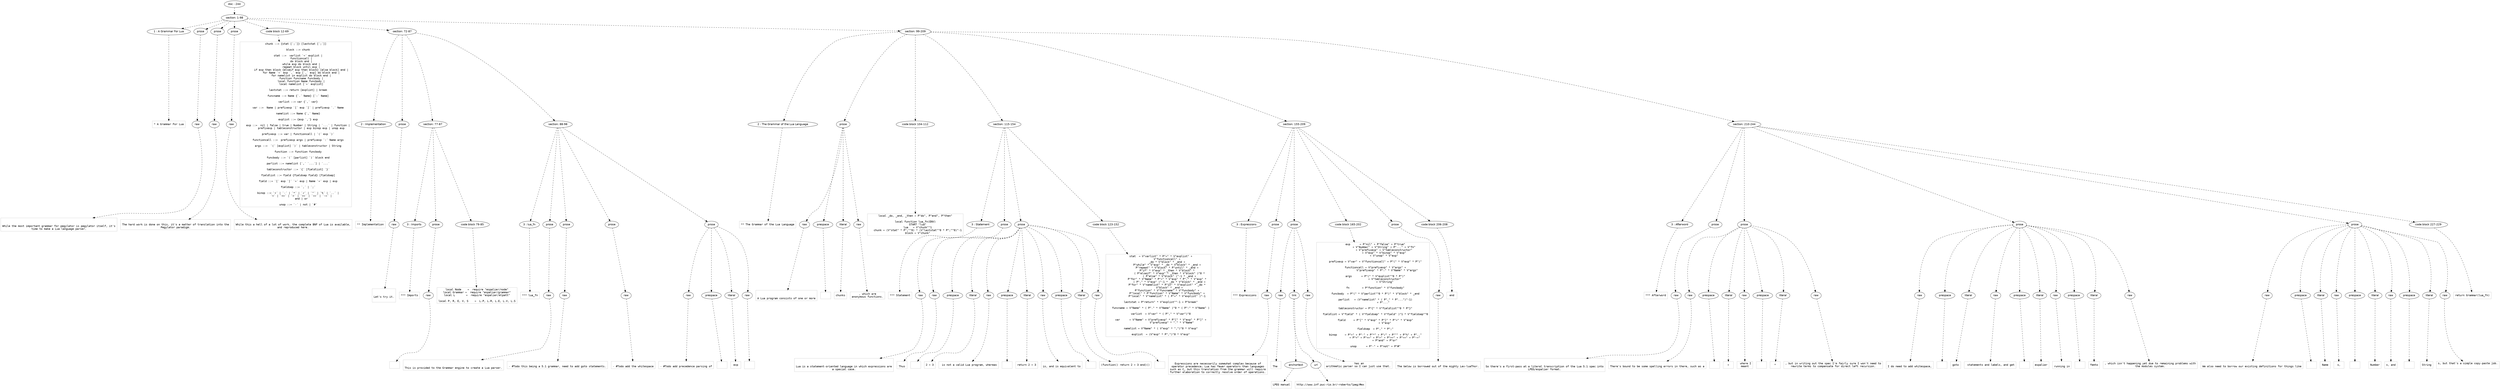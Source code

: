 digraph lpegNode {

node [fontname=Helvetica]
edge [style=dashed]

doc_0 [label="doc - 244"]


doc_0 -> { section_1}
{rank=same; section_1}

section_1 [label="section: 1-98"]


// END RANK doc_0

section_1 -> { header_2 prose_3 prose_4 prose_5 codeblock_6 section_7 section_8}
{rank=same; header_2 prose_3 prose_4 prose_5 codeblock_6 section_7 section_8}

header_2 [label="1 : A Grammar For Lua"]

prose_3 [label="prose"]

prose_4 [label="prose"]

prose_5 [label="prose"]

codeblock_6 [label="code block 12-69"]

section_7 [label="section: 72-87"]

section_8 [label="section: 99-209"]


// END RANK section_1

header_2 -> leaf_9
leaf_9  [color=Gray,shape=rectangle,fontname=Inconsolata,label="* A Grammar For Lua"]
// END RANK header_2

prose_3 -> { raw_10}
{rank=same; raw_10}

raw_10 [label="raw"]


// END RANK prose_3

raw_10 -> leaf_11
leaf_11  [color=Gray,shape=rectangle,fontname=Inconsolata,label="

While the most important grammar for pegylator is pegylator itself, it's
time to make a Lua language parser.
"]
// END RANK raw_10

prose_4 -> { raw_12}
{rank=same; raw_12}

raw_12 [label="raw"]


// END RANK prose_4

raw_12 -> leaf_13
leaf_13  [color=Gray,shape=rectangle,fontname=Inconsolata,label="
The hard work is done on this, it's a matter of translation into the
Pegylator paradigm.
"]
// END RANK raw_12

prose_5 -> { raw_14}
{rank=same; raw_14}

raw_14 [label="raw"]


// END RANK prose_5

raw_14 -> leaf_15
leaf_15  [color=Gray,shape=rectangle,fontname=Inconsolata,label="
While this a hell of a lot of work, the complete BNF of Lua is available,
and reproduced here.
"]
// END RANK raw_14

codeblock_6 -> leaf_16
leaf_16  [color=Gray,shape=rectangle,fontname=Inconsolata,label="chunk ::= {stat [`;´]} [laststat [`;´]]

   block ::= chunk

   stat ::=  varlist `=´ explist |
       functioncall |
       do block end |
       while exp do block end |
       repeat block until exp |
       if exp then block {elseif exp then block} [else block] end |
       for Name `=´ exp `,´ exp [`,´ exp] do block end |
       for namelist in explist do block end |
       function funcname funcbody |
       local function Name funcbody |
       local namelist [`=´ explist]

   laststat ::= return [explist] | break

   funcname ::= Name {`.´ Name} [`:´ Name]

   varlist ::= var {`,´ var}

   var ::=  Name | prefixexp `[´ exp `]´ | prefixexp `.´ Name

   namelist ::= Name {`,´ Name}

   explist ::= {exp `,´} exp

   exp ::=  nil | false | true | Number | String | `...´ | function |
       prefixexp | tableconstructor | exp binop exp | unop exp

   prefixexp ::= var | functioncall | `(´ exp `)´

   functioncall ::=  prefixexp args | prefixexp `:´ Name args

   args ::=  `(´ [explist] `)´ | tableconstructor | String

   function ::= function funcbody

   funcbody ::= `(´ [parlist] `)´ block end

   parlist ::= namelist [`,´ `...´] | `...´

   tableconstructor ::= `{´ [fieldlist] `}´

   fieldlist ::= field {fieldsep field} [fieldsep]

   field ::= `[´ exp `]´ `=´ exp | Name `=´ exp | exp

   fieldsep ::= `,´ | `;´

   binop ::= `+´ | `-´ | `*´ | `/´ | `^´ | `%´ | `..´ |
       `<´ | `<=´ | `>´ | `>=´ | `==´ | `~=´ |
       and | or

   unop ::= `-´ | not | `#´"]
// END RANK codeblock_6

section_7 -> { header_17 prose_18 section_19 section_20}
{rank=same; header_17 prose_18 section_19 section_20}

header_17 [label="2 : Implementation"]

prose_18 [label="prose"]

section_19 [label="section: 77-87"]

section_20 [label="section: 88-98"]


// END RANK section_7

header_17 -> leaf_21
leaf_21  [color=Gray,shape=rectangle,fontname=Inconsolata,label="** Implementation"]
// END RANK header_17

prose_18 -> { raw_22}
{rank=same; raw_22}

raw_22 [label="raw"]


// END RANK prose_18

raw_22 -> leaf_23
leaf_23  [color=Gray,shape=rectangle,fontname=Inconsolata,label="

Let's try it.

"]
// END RANK raw_22

section_19 -> { header_24 prose_25 codeblock_26}
{rank=same; header_24 prose_25 codeblock_26}

header_24 [label="3 : Imports"]

prose_25 [label="prose"]

codeblock_26 [label="code block 79-85"]


// END RANK section_19

header_24 -> leaf_27
leaf_27  [color=Gray,shape=rectangle,fontname=Inconsolata,label="*** Imports"]
// END RANK header_24

prose_25 -> { raw_28}
{rank=same; raw_28}

raw_28 [label="raw"]


// END RANK prose_25

raw_28 -> leaf_29
leaf_29  [color=Gray,shape=rectangle,fontname=Inconsolata,label="
"]
// END RANK raw_28

codeblock_26 -> leaf_30
leaf_30  [color=Gray,shape=rectangle,fontname=Inconsolata,label="local Node    =  require \"espalier/node\"
local Grammar =  require \"espalier/grammar\"
local L       =  require \"espalier/elpatt\"

local P, R, E, V, S    =  L.P, L.R, L.E, L.V, L.S"]
// END RANK codeblock_26

section_20 -> { header_31 prose_32 prose_33 prose_34 prose_35}
{rank=same; header_31 prose_32 prose_33 prose_34 prose_35}

header_31 [label="3 : lua_fn"]

prose_32 [label="prose"]

prose_33 [label="prose"]

prose_34 [label="prose"]

prose_35 [label="prose"]


// END RANK section_20

header_31 -> leaf_36
leaf_36  [color=Gray,shape=rectangle,fontname=Inconsolata,label="*** lua_fn"]
// END RANK header_31

prose_32 -> { raw_37}
{rank=same; raw_37}

raw_37 [label="raw"]


// END RANK prose_32

raw_37 -> leaf_38
leaf_38  [color=Gray,shape=rectangle,fontname=Inconsolata,label="

This is provided to the Grammar engine to create a Lua parser.
"]
// END RANK raw_37

prose_33 -> { raw_39}
{rank=same; raw_39}

raw_39 [label="raw"]


// END RANK prose_33

raw_39 -> leaf_40
leaf_40  [color=Gray,shape=rectangle,fontname=Inconsolata,label="
- #Todo this being a 5.1 grammar, need to add goto statements.
"]
// END RANK raw_39

prose_34 -> { raw_41}
{rank=same; raw_41}

raw_41 [label="raw"]


// END RANK prose_34

raw_41 -> leaf_42
leaf_42  [color=Gray,shape=rectangle,fontname=Inconsolata,label="
- #Todo add the whitespace
"]
// END RANK raw_41

prose_35 -> { raw_43 prespace_44 literal_45 raw_46}
{rank=same; raw_43 prespace_44 literal_45 raw_46}

raw_43 [label="raw"]

prespace_44 [label="prespace"]

literal_45 [label="literal"]

raw_46 [label="raw"]


// END RANK prose_35

raw_43 -> leaf_47
leaf_47  [color=Gray,shape=rectangle,fontname=Inconsolata,label="
- #Todo add precedence parsing of"]
// END RANK raw_43

prespace_44 -> leaf_48
leaf_48  [color=Gray,shape=rectangle,fontname=Inconsolata,label=" "]
// END RANK prespace_44

literal_45 -> leaf_49
leaf_49  [color=Gray,shape=rectangle,fontname=Inconsolata,label="exp"]
// END RANK literal_45

raw_46 -> leaf_50
leaf_50  [color=Gray,shape=rectangle,fontname=Inconsolata,label="

"]
// END RANK raw_46

section_8 -> { header_51 prose_52 codeblock_53 section_54 section_55 section_56}
{rank=same; header_51 prose_52 codeblock_53 section_54 section_55 section_56}

header_51 [label="2 : The Grammar of the Lua Language"]

prose_52 [label="prose"]

codeblock_53 [label="code block 104-112"]

section_54 [label="section: 115-154"]

section_55 [label="section: 155-209"]

section_56 [label="section: 210-244"]


// END RANK section_8

header_51 -> leaf_57
leaf_57  [color=Gray,shape=rectangle,fontname=Inconsolata,label="** The Grammar of the Lua Language"]
// END RANK header_51

prose_52 -> { raw_58 prespace_59 literal_60 raw_61}
{rank=same; raw_58 prespace_59 literal_60 raw_61}

raw_58 [label="raw"]

prespace_59 [label="prespace"]

literal_60 [label="literal"]

raw_61 [label="raw"]


// END RANK prose_52

raw_58 -> leaf_62
leaf_62  [color=Gray,shape=rectangle,fontname=Inconsolata,label="

A Lua program consists of one or more"]
// END RANK raw_58

prespace_59 -> leaf_63
leaf_63  [color=Gray,shape=rectangle,fontname=Inconsolata,label=" "]
// END RANK prespace_59

literal_60 -> leaf_64
leaf_64  [color=Gray,shape=rectangle,fontname=Inconsolata,label="chunks"]
// END RANK literal_60

raw_61 -> leaf_65
leaf_65  [color=Gray,shape=rectangle,fontname=Inconsolata,label=", which are
anonymous functions.
"]
// END RANK raw_61

codeblock_53 -> leaf_66
leaf_66  [color=Gray,shape=rectangle,fontname=Inconsolata,label="local _do, _end, _then = P\"do\", P\"end\", P\"then\"

local function lua_fn(ENV)
   START \"lua\"
   lua   = V\"chunk\"^1
   chunk = (V\"stat\" * P\";\"^0) * (V\"laststat\"^0 * P\";\"^0)^-1
   block = V\"chunk\""]
// END RANK codeblock_53

section_54 -> { header_67 prose_68 prose_69 codeblock_70}
{rank=same; header_67 prose_68 prose_69 codeblock_70}

header_67 [label="3 : Statement"]

prose_68 [label="prose"]

prose_69 [label="prose"]

codeblock_70 [label="code block 123-152"]


// END RANK section_54

header_67 -> leaf_71
leaf_71  [color=Gray,shape=rectangle,fontname=Inconsolata,label="*** Statement"]
// END RANK header_67

prose_68 -> { raw_72}
{rank=same; raw_72}

raw_72 [label="raw"]


// END RANK prose_68

raw_72 -> leaf_73
leaf_73  [color=Gray,shape=rectangle,fontname=Inconsolata,label="

Lua is a statement-oriented language in which expressions are
a special case.
"]
// END RANK raw_72

prose_69 -> { raw_74 prespace_75 literal_76 raw_77 prespace_78 literal_79 raw_80 prespace_81 literal_82 raw_83}
{rank=same; raw_74 prespace_75 literal_76 raw_77 prespace_78 literal_79 raw_80 prespace_81 literal_82 raw_83}

raw_74 [label="raw"]

prespace_75 [label="prespace"]

literal_76 [label="literal"]

raw_77 [label="raw"]

prespace_78 [label="prespace"]

literal_79 [label="literal"]

raw_80 [label="raw"]

prespace_81 [label="prespace"]

literal_82 [label="literal"]

raw_83 [label="raw"]


// END RANK prose_69

raw_74 -> leaf_84
leaf_84  [color=Gray,shape=rectangle,fontname=Inconsolata,label="
Thus"]
// END RANK raw_74

prespace_75 -> leaf_85
leaf_85  [color=Gray,shape=rectangle,fontname=Inconsolata,label=" "]
// END RANK prespace_75

literal_76 -> leaf_86
leaf_86  [color=Gray,shape=rectangle,fontname=Inconsolata,label="2 + 3"]
// END RANK literal_76

raw_77 -> leaf_87
leaf_87  [color=Gray,shape=rectangle,fontname=Inconsolata,label=" is not a valid Lua program, whereas"]
// END RANK raw_77

prespace_78 -> leaf_88
leaf_88  [color=Gray,shape=rectangle,fontname=Inconsolata,label=" "]
// END RANK prespace_78

literal_79 -> leaf_89
leaf_89  [color=Gray,shape=rectangle,fontname=Inconsolata,label="return 2 + 3"]
// END RANK literal_79

raw_80 -> leaf_90
leaf_90  [color=Gray,shape=rectangle,fontname=Inconsolata,label="
is, and is equivalent to"]
// END RANK raw_80

prespace_81 -> leaf_91
leaf_91  [color=Gray,shape=rectangle,fontname=Inconsolata,label=" "]
// END RANK prespace_81

literal_82 -> leaf_92
leaf_92  [color=Gray,shape=rectangle,fontname=Inconsolata,label="(function() return 2 + 3 end)()"]
// END RANK literal_82

raw_83 -> leaf_93
leaf_93  [color=Gray,shape=rectangle,fontname=Inconsolata,label="
"]
// END RANK raw_83

codeblock_70 -> leaf_94
leaf_94  [color=Gray,shape=rectangle,fontname=Inconsolata,label="   stat  = V\"varlist\" * P\"=\" * V\"explist\" +
           V\"functioncall\" +
           _do * V\"block\" * _end +
           P\"while\" * V\"exp\" * _do * V\"block\" * _end +
           P\"repeat\" * V\"block\" * P\"until\" * _end +
           P\"if\" * V\"exp\" * _then * V\"block\" *
              ( P\"elseif\" * V\"exp\" * _then * V\"block\" )^0 *
              ( P\"else\" * V\"block\" )^-1 * _end +
           P\"for\" * V\"Name\" * P\"=\" * V\"exp\" * P\",\" * V\"exp\" *
              ( P\",\" * V\"exp\" )^-1 * _do * V\"block\" * _end +
           P\"for\" * V\"namelist\" * P\"in\" * V\"explist\" * _do *
              V\"block\" * _end +
           P\"function\" * V\"funcname\" * V\"funcbody\" +
           P\"local\" * P\"function\" * V\"Name\" * V\"funcbody\" +
           P\"local\" * V\"namelist\" * ( P\"=\" * V\"explist\" )^-1

   laststat = P\"return\" * V\"explist\"^-1 + P\"break\"

   funcname = V\"Name\" * ( P\".\" * V\"Name\" )^0 * ( P\":\" * V\"Name\" )

   varlist  = V\"var\" * ( P\",\" * V\"var\")^0

   var      = V\"Name\" + V\"prefixexp\" * P\"[\" * V\"exp\" * P\"]\" +
                 V\"prefixexp\" * \".\" * V\"Name\"

   namelist = V\"Name\" * ( V\"exp\" * \",\")^0 * V\"exp\"

   explist  = (V\"exp\" * P\",\")^0 * V\"exp\""]
// END RANK codeblock_70

section_55 -> { header_95 prose_96 prose_97 codeblock_98 prose_99 codeblock_100}
{rank=same; header_95 prose_96 prose_97 codeblock_98 prose_99 codeblock_100}

header_95 [label="3 : Expressions"]

prose_96 [label="prose"]

prose_97 [label="prose"]

codeblock_98 [label="code block 165-202"]

prose_99 [label="prose"]

codeblock_100 [label="code block 206-208"]


// END RANK section_55

header_95 -> leaf_101
leaf_101  [color=Gray,shape=rectangle,fontname=Inconsolata,label="*** Expressions"]
// END RANK header_95

prose_96 -> { raw_102}
{rank=same; raw_102}

raw_102 [label="raw"]


// END RANK prose_96

raw_102 -> leaf_103
leaf_103  [color=Gray,shape=rectangle,fontname=Inconsolata,label="

Expressions are necessarily somewhat complex because of
operator precedence; Lua has fewer operators than languages
such as C, but this translation from the grammar will require
further elaboration to correctly resolve order of operations.
"]
// END RANK raw_102

prose_97 -> { raw_104 link_105 raw_106}
{rank=same; raw_104 link_105 raw_106}

raw_104 [label="raw"]

link_105 [label="link"]

raw_106 [label="raw"]


// END RANK prose_97

raw_104 -> leaf_107
leaf_107  [color=Gray,shape=rectangle,fontname=Inconsolata,label="
The "]
// END RANK raw_104

link_105 -> { anchortext_108 url_109}
{rank=same; anchortext_108 url_109}

anchortext_108 [label="anchortext"]

url_109 [label="url"]


// END RANK link_105

anchortext_108 -> leaf_110
leaf_110  [color=Gray,shape=rectangle,fontname=Inconsolata,label="LPEG manual"]
// END RANK anchortext_108

url_109 -> leaf_111
leaf_111  [color=Gray,shape=rectangle,fontname=Inconsolata,label="http://www.inf.puc-rio.br/~roberto/lpeg/#ex"]
// END RANK url_109

raw_106 -> leaf_112
leaf_112  [color=Gray,shape=rectangle,fontname=Inconsolata,label=" has an
arithmetic parser so I can just use that.
"]
// END RANK raw_106

codeblock_98 -> leaf_113
leaf_113  [color=Gray,shape=rectangle,fontname=Inconsolata,label="   exp      = P\"nil\" + P\"false\" + P\"true\"
              + V\"Number\" + V\"String\" + P\"...\" + V\"fn\"
              + V\"prefixexp\" + V\"tableconstructor\"
              + V\"exp\" * V\"binop\" * V\"exp\"
              + V\"unop\" * V\"exp\"

   prefixexp = V\"var\" + V\"functioncall\" + P\"(\" * V\"exp\" * P\")\"

   functioncall = V\"prefixexp\" * V\"args\" +
                  V\"prefixexp\" * P\":\" * V\"Name\" * V\"args\"

   args      = P\"(\" * V\"explist\"^0 * P\")\"
               + V\"tableconstructor\"
               + V\"String\"

   fn        = P\"function\" * V\"funcbody\"

   funcbody  = P\"(\" * V\"parlist\"^0 * P\")\" * V\"block\" * _end

   parlist   = (V\"namelist\" * ( P\",\" * P\"...\")^-1)
             + P\"...\"

   tableconstructor = P\"{\" * V\"fieldlist\"^0 * P\"}\"

   fieldlist = V\"field\" * ( V\"fieldsep\" * V\"field\" )^1 * V\"fieldsep\"^0

   field     = P\"[\" * V\"exp\" * P\"]\" * P\"=\" * V\"exp\"
               + V\"exp\"

   fieldsep  = P\",\" * P\";\"

   binop     = P\"+\" + P\"-\" + P\"*\" + P\"/\" + P\"^\" + P\"%\" + P\"..\"
               + P\"<\" + P\"<=\" + P\">\" + P\">=\" + P\"==\" + P\"~=\"
               + P\"and\" + P\"or\"

   unop      = P\"-\" + P\"not\" + P\"#\""]
// END RANK codeblock_98

prose_99 -> { raw_114}
{rank=same; raw_114}

raw_114 [label="raw"]


// END RANK prose_99

raw_114 -> leaf_115
leaf_115  [color=Gray,shape=rectangle,fontname=Inconsolata,label="
The below is borrowed out of the mighty Lex-luaThor.
"]
// END RANK raw_114

codeblock_100 -> leaf_116
leaf_116  [color=Gray,shape=rectangle,fontname=Inconsolata,label="end"]
// END RANK codeblock_100

section_56 -> { header_117 prose_118 prose_119 prose_120 prose_121 codeblock_122}
{rank=same; header_117 prose_118 prose_119 prose_120 prose_121 codeblock_122}

header_117 [label="3 : Afterword"]

prose_118 [label="prose"]

prose_119 [label="prose"]

prose_120 [label="prose"]

prose_121 [label="prose"]

codeblock_122 [label="code block 227-229"]


// END RANK section_56

header_117 -> leaf_123
leaf_123  [color=Gray,shape=rectangle,fontname=Inconsolata,label="*** Afterword"]
// END RANK header_117

prose_118 -> { raw_124}
{rank=same; raw_124}

raw_124 [label="raw"]


// END RANK prose_118

raw_124 -> leaf_125
leaf_125  [color=Gray,shape=rectangle,fontname=Inconsolata,label="

So there's a first-pass at a literal transcription of the Lua 5.1 spec into
LPEG/espalier format.
"]
// END RANK raw_124

prose_119 -> { raw_126 prespace_127 literal_128 raw_129 prespace_130 literal_131 raw_132}
{rank=same; raw_126 prespace_127 literal_128 raw_129 prespace_130 literal_131 raw_132}

raw_126 [label="raw"]

prespace_127 [label="prespace"]

literal_128 [label="literal"]

raw_129 [label="raw"]

prespace_130 [label="prespace"]

literal_131 [label="literal"]

raw_132 [label="raw"]


// END RANK prose_119

raw_126 -> leaf_133
leaf_133  [color=Gray,shape=rectangle,fontname=Inconsolata,label="
There's bound to be some spelling errors in there, such as a"]
// END RANK raw_126

prespace_127 -> leaf_134
leaf_134  [color=Gray,shape=rectangle,fontname=Inconsolata,label=" "]
// END RANK prespace_127

literal_128 -> leaf_135
leaf_135  [color=Gray,shape=rectangle,fontname=Inconsolata,label="+"]
// END RANK literal_128

raw_129 -> leaf_136
leaf_136  [color=Gray,shape=rectangle,fontname=Inconsolata,label=" where I
meant"]
// END RANK raw_129

prespace_130 -> leaf_137
leaf_137  [color=Gray,shape=rectangle,fontname=Inconsolata,label=" "]
// END RANK prespace_130

literal_131 -> leaf_138
leaf_138  [color=Gray,shape=rectangle,fontname=Inconsolata,label="*"]
// END RANK literal_131

raw_132 -> leaf_139
leaf_139  [color=Gray,shape=rectangle,fontname=Inconsolata,label=", but in writing out the spec I'm fairly sure I won't need to
rewrite terms to compensate for direct left recursion.
"]
// END RANK raw_132

prose_120 -> { raw_140 prespace_141 literal_142 raw_143 prespace_144 literal_145 raw_146 prespace_147 literal_148 raw_149}
{rank=same; raw_140 prespace_141 literal_142 raw_143 prespace_144 literal_145 raw_146 prespace_147 literal_148 raw_149}

raw_140 [label="raw"]

prespace_141 [label="prespace"]

literal_142 [label="literal"]

raw_143 [label="raw"]

prespace_144 [label="prespace"]

literal_145 [label="literal"]

raw_146 [label="raw"]

prespace_147 [label="prespace"]

literal_148 [label="literal"]

raw_149 [label="raw"]


// END RANK prose_120

raw_140 -> leaf_150
leaf_150  [color=Gray,shape=rectangle,fontname=Inconsolata,label="
I do need to add whitespace,"]
// END RANK raw_140

prespace_141 -> leaf_151
leaf_151  [color=Gray,shape=rectangle,fontname=Inconsolata,label=" "]
// END RANK prespace_141

literal_142 -> leaf_152
leaf_152  [color=Gray,shape=rectangle,fontname=Inconsolata,label="goto"]
// END RANK literal_142

raw_143 -> leaf_153
leaf_153  [color=Gray,shape=rectangle,fontname=Inconsolata,label=" statements and labels, and get"]
// END RANK raw_143

prespace_144 -> leaf_154
leaf_154  [color=Gray,shape=rectangle,fontname=Inconsolata,label=" "]
// END RANK prespace_144

literal_145 -> leaf_155
leaf_155  [color=Gray,shape=rectangle,fontname=Inconsolata,label="espalier"]
// END RANK literal_145

raw_146 -> leaf_156
leaf_156  [color=Gray,shape=rectangle,fontname=Inconsolata,label="
running in"]
// END RANK raw_146

prespace_147 -> leaf_157
leaf_157  [color=Gray,shape=rectangle,fontname=Inconsolata,label=" "]
// END RANK prespace_147

literal_148 -> leaf_158
leaf_158  [color=Gray,shape=rectangle,fontname=Inconsolata,label="femto"]
// END RANK literal_148

raw_149 -> leaf_159
leaf_159  [color=Gray,shape=rectangle,fontname=Inconsolata,label=", which isn't happening yet due to remaining problems with
the modules system.
"]
// END RANK raw_149

prose_121 -> { raw_160 prespace_161 literal_162 raw_163 prespace_164 literal_165 raw_166 prespace_167 literal_168 raw_169}
{rank=same; raw_160 prespace_161 literal_162 raw_163 prespace_164 literal_165 raw_166 prespace_167 literal_168 raw_169}

raw_160 [label="raw"]

prespace_161 [label="prespace"]

literal_162 [label="literal"]

raw_163 [label="raw"]

prespace_164 [label="prespace"]

literal_165 [label="literal"]

raw_166 [label="raw"]

prespace_167 [label="prespace"]

literal_168 [label="literal"]

raw_169 [label="raw"]


// END RANK prose_121

raw_160 -> leaf_170
leaf_170  [color=Gray,shape=rectangle,fontname=Inconsolata,label="
We also need to borrow our existing definitions for things like"]
// END RANK raw_160

prespace_161 -> leaf_171
leaf_171  [color=Gray,shape=rectangle,fontname=Inconsolata,label=" "]
// END RANK prespace_161

literal_162 -> leaf_172
leaf_172  [color=Gray,shape=rectangle,fontname=Inconsolata,label="Name"]
// END RANK literal_162

raw_163 -> leaf_173
leaf_173  [color=Gray,shape=rectangle,fontname=Inconsolata,label="s,"]
// END RANK raw_163

prespace_164 -> leaf_174
leaf_174  [color=Gray,shape=rectangle,fontname=Inconsolata,label=""]
// END RANK prespace_164

literal_165 -> leaf_175
leaf_175  [color=Gray,shape=rectangle,fontname=Inconsolata,label="Number"]
// END RANK literal_165

raw_166 -> leaf_176
leaf_176  [color=Gray,shape=rectangle,fontname=Inconsolata,label="s, and"]
// END RANK raw_166

prespace_167 -> leaf_177
leaf_177  [color=Gray,shape=rectangle,fontname=Inconsolata,label=" "]
// END RANK prespace_167

literal_168 -> leaf_178
leaf_178  [color=Gray,shape=rectangle,fontname=Inconsolata,label="String"]
// END RANK literal_168

raw_169 -> leaf_179
leaf_179  [color=Gray,shape=rectangle,fontname=Inconsolata,label="s, but that's a simple copy-paste job.

"]
// END RANK raw_169

codeblock_122 -> leaf_180
leaf_180  [color=Gray,shape=rectangle,fontname=Inconsolata,label="return Grammar(lua_fn)"]
// END RANK codeblock_122


}
